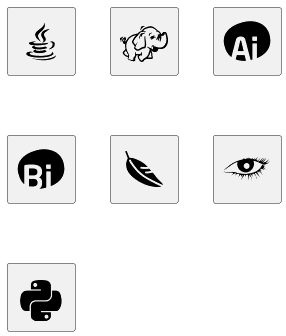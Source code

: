 @startuml

!include <cloudinsight/java>
!include <cloudinsight/python>
!include <cloudinsight/bi>
!include <cloudinsight/hdfs>
!include <cloudinsight/file>
!include <cloudinsight/ai>
!include <cloudinsight/apache>
!include <cloudinsight/cassandra>
!include <cloudinsight/kafka>
 'https://github.com/plantuml-stdlib/cicon-plantuml-sprites/blob/master/sprites-list.md

rectangle "<$java>"
rectangle "<$hdfs>"
rectangle "<$ai>"
rectangle "<$bi>"
rectangle "<$apache>"
rectangle "<$cassandra>"
'rectangle "<$kafka>"
rectangle "<$python>"

@enduml